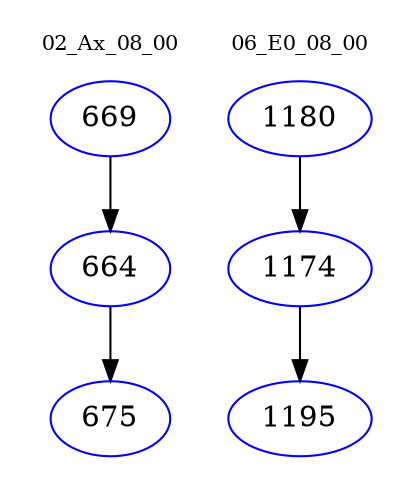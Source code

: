 digraph{
subgraph cluster_0 {
color = white
label = "02_Ax_08_00";
fontsize=10;
T0_669 [label="669", color="blue"]
T0_669 -> T0_664 [color="black"]
T0_664 [label="664", color="blue"]
T0_664 -> T0_675 [color="black"]
T0_675 [label="675", color="blue"]
}
subgraph cluster_1 {
color = white
label = "06_E0_08_00";
fontsize=10;
T1_1180 [label="1180", color="blue"]
T1_1180 -> T1_1174 [color="black"]
T1_1174 [label="1174", color="blue"]
T1_1174 -> T1_1195 [color="black"]
T1_1195 [label="1195", color="blue"]
}
}
